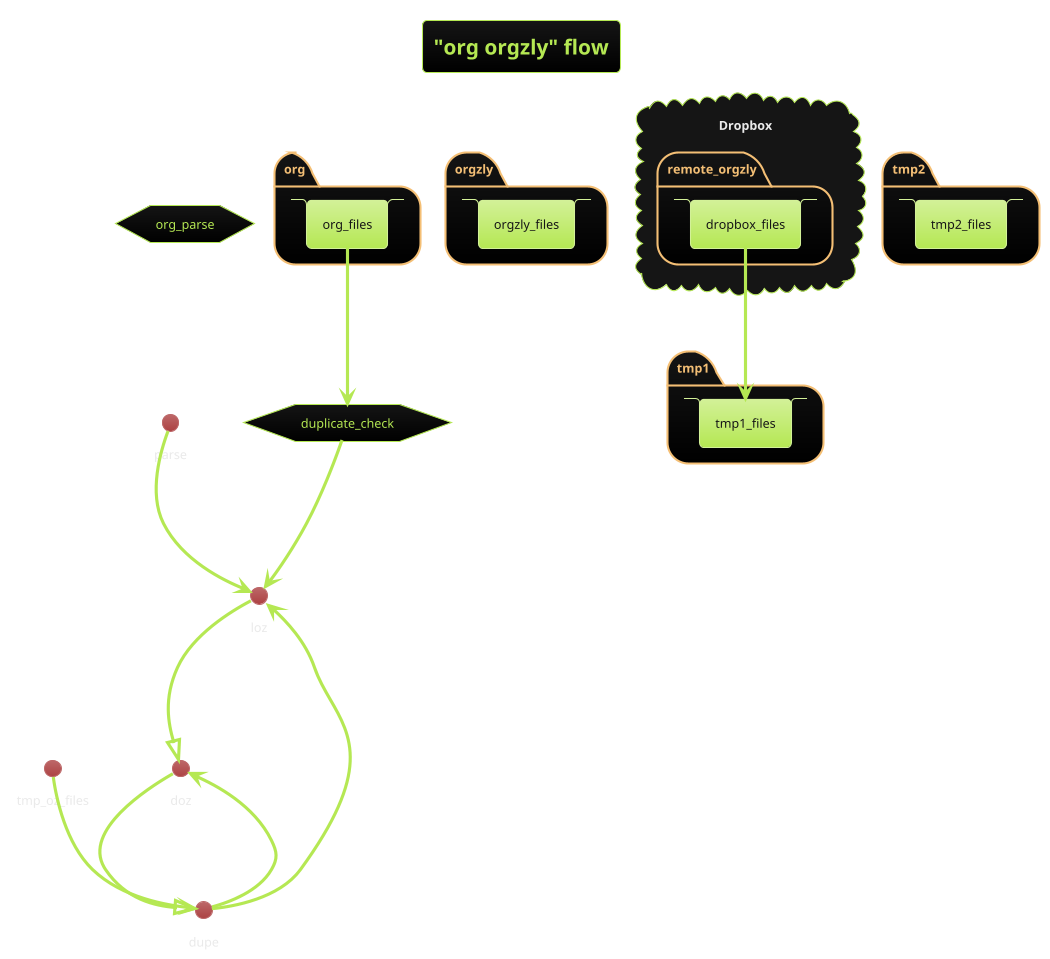 @startuml
!theme hacker
title "org orgzly" flow

folder org {
	stack org_files
}
folder orgzly {
	stack orgzly_files
}
folder tmp1 {
	stack tmp1_files
}
folder tmp2 {
	stack tmp2_files
}

hexagon org_parse
hexagon duplicate_check

cloud Dropbox {
	folder remote_orgzly {
		stack dropbox_files
			}
}

org_files --> duplicate_check : "(1) '--push' to orgzly"
duplicate_check --> loz : "(2) dedupe"
dropbox_files --> tmp1_files
tmp_oz_files --> dupe
dupe --> doz
parse --> loz : "(1B) '--push' to orgzly"
loz --|> doz : "(2) '--put' in Dropbox"
doz --|> dupe : "(3A) '--get' from Dropbox"
dupe --> loz : "(3B) '--get' from Dropbox"
@enduml

